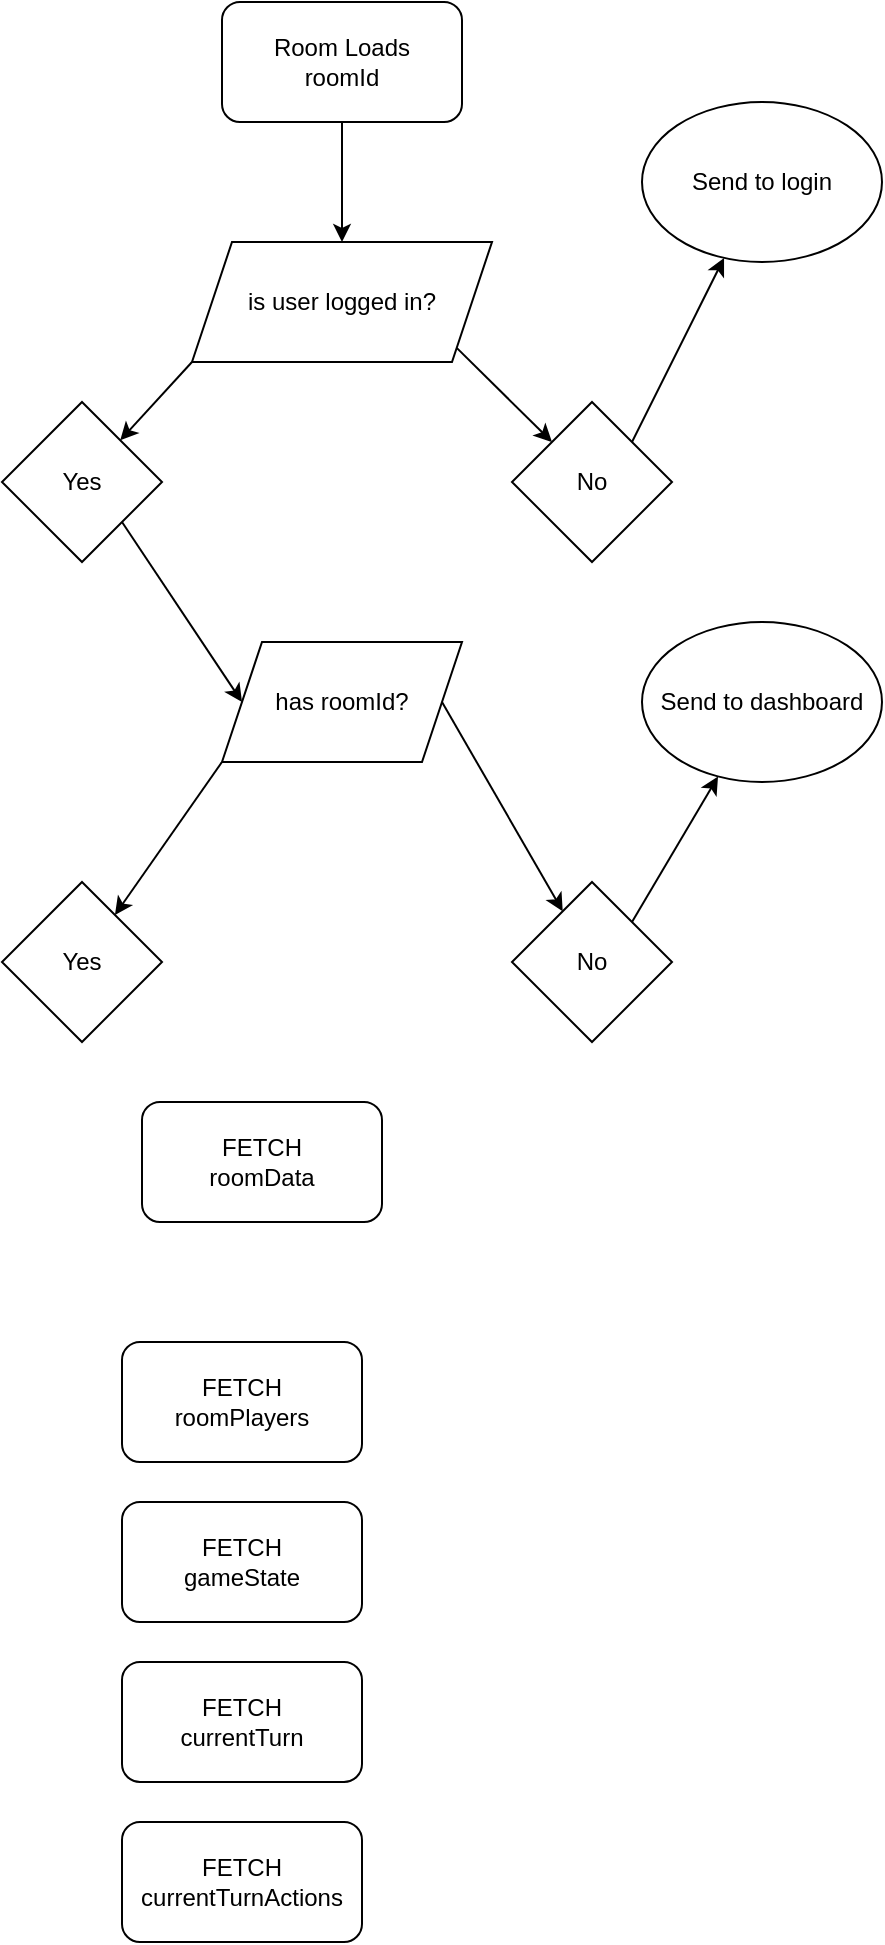 <mxfile>
    <diagram id="-zObxJhjK114fk8enrHn" name="Page-1">
        <mxGraphModel dx="744" dy="638" grid="1" gridSize="10" guides="1" tooltips="1" connect="1" arrows="1" fold="1" page="1" pageScale="1" pageWidth="850" pageHeight="1100" math="0" shadow="0">
            <root>
                <mxCell id="0"/>
                <mxCell id="1" parent="0"/>
                <mxCell id="8" style="edgeStyle=none;html=1;exitX=0.5;exitY=1;exitDx=0;exitDy=0;" edge="1" parent="1" source="3" target="6">
                    <mxGeometry relative="1" as="geometry"/>
                </mxCell>
                <mxCell id="3" value="Room Loads&lt;br&gt;roomId" style="rounded=1;whiteSpace=wrap;html=1;" vertex="1" parent="1">
                    <mxGeometry x="200" y="60" width="120" height="60" as="geometry"/>
                </mxCell>
                <mxCell id="12" style="edgeStyle=none;html=1;exitX=0;exitY=1;exitDx=0;exitDy=0;" edge="1" parent="1" source="6" target="10">
                    <mxGeometry relative="1" as="geometry"/>
                </mxCell>
                <mxCell id="13" style="edgeStyle=none;html=1;exitX=1;exitY=1;exitDx=0;exitDy=0;entryX=0;entryY=0;entryDx=0;entryDy=0;" edge="1" parent="1" source="6" target="9">
                    <mxGeometry relative="1" as="geometry"/>
                </mxCell>
                <mxCell id="6" value="is user logged in?" style="shape=parallelogram;perimeter=parallelogramPerimeter;whiteSpace=wrap;html=1;fixedSize=1;" vertex="1" parent="1">
                    <mxGeometry x="185" y="180" width="150" height="60" as="geometry"/>
                </mxCell>
                <mxCell id="17" style="edgeStyle=none;html=1;exitX=1;exitY=0;exitDx=0;exitDy=0;" edge="1" parent="1" source="9" target="16">
                    <mxGeometry relative="1" as="geometry"/>
                </mxCell>
                <mxCell id="9" value="No" style="rhombus;whiteSpace=wrap;html=1;" vertex="1" parent="1">
                    <mxGeometry x="345" y="260" width="80" height="80" as="geometry"/>
                </mxCell>
                <mxCell id="19" style="edgeStyle=none;html=1;exitX=1;exitY=1;exitDx=0;exitDy=0;entryX=0;entryY=0.5;entryDx=0;entryDy=0;" edge="1" parent="1" source="10" target="18">
                    <mxGeometry relative="1" as="geometry"/>
                </mxCell>
                <mxCell id="10" value="Yes" style="rhombus;whiteSpace=wrap;html=1;" vertex="1" parent="1">
                    <mxGeometry x="90" y="260" width="80" height="80" as="geometry"/>
                </mxCell>
                <mxCell id="16" value="Send to login" style="ellipse;whiteSpace=wrap;html=1;" vertex="1" parent="1">
                    <mxGeometry x="410" y="110" width="120" height="80" as="geometry"/>
                </mxCell>
                <mxCell id="22" style="edgeStyle=none;html=1;exitX=1;exitY=0.5;exitDx=0;exitDy=0;" edge="1" parent="1" source="18" target="20">
                    <mxGeometry relative="1" as="geometry"/>
                </mxCell>
                <mxCell id="24" style="edgeStyle=none;html=1;exitX=0;exitY=1;exitDx=0;exitDy=0;" edge="1" parent="1" source="18" target="21">
                    <mxGeometry relative="1" as="geometry"/>
                </mxCell>
                <mxCell id="18" value="has roomId?" style="shape=parallelogram;perimeter=parallelogramPerimeter;whiteSpace=wrap;html=1;fixedSize=1;" vertex="1" parent="1">
                    <mxGeometry x="200" y="380" width="120" height="60" as="geometry"/>
                </mxCell>
                <mxCell id="26" style="edgeStyle=none;html=1;exitX=1;exitY=0;exitDx=0;exitDy=0;" edge="1" parent="1" source="20" target="25">
                    <mxGeometry relative="1" as="geometry"/>
                </mxCell>
                <mxCell id="20" value="No" style="rhombus;whiteSpace=wrap;html=1;" vertex="1" parent="1">
                    <mxGeometry x="345" y="500" width="80" height="80" as="geometry"/>
                </mxCell>
                <mxCell id="21" value="Yes" style="rhombus;whiteSpace=wrap;html=1;" vertex="1" parent="1">
                    <mxGeometry x="90" y="500" width="80" height="80" as="geometry"/>
                </mxCell>
                <mxCell id="25" value="Send to dashboard" style="ellipse;whiteSpace=wrap;html=1;" vertex="1" parent="1">
                    <mxGeometry x="410" y="370" width="120" height="80" as="geometry"/>
                </mxCell>
                <mxCell id="27" value="FETCH&lt;br&gt;roomData" style="rounded=1;whiteSpace=wrap;html=1;" vertex="1" parent="1">
                    <mxGeometry x="160" y="610" width="120" height="60" as="geometry"/>
                </mxCell>
                <mxCell id="28" value="FETCH&lt;br&gt;currentTurn" style="rounded=1;whiteSpace=wrap;html=1;" vertex="1" parent="1">
                    <mxGeometry x="150" y="890" width="120" height="60" as="geometry"/>
                </mxCell>
                <mxCell id="29" value="FETCH&lt;br&gt;gameState" style="rounded=1;whiteSpace=wrap;html=1;" vertex="1" parent="1">
                    <mxGeometry x="150" y="810" width="120" height="60" as="geometry"/>
                </mxCell>
                <mxCell id="30" value="FETCH&lt;br&gt;roomPlayers" style="rounded=1;whiteSpace=wrap;html=1;" vertex="1" parent="1">
                    <mxGeometry x="150" y="730" width="120" height="60" as="geometry"/>
                </mxCell>
                <mxCell id="31" value="FETCH&lt;br&gt;currentTurnActions" style="rounded=1;whiteSpace=wrap;html=1;" vertex="1" parent="1">
                    <mxGeometry x="150" y="970" width="120" height="60" as="geometry"/>
                </mxCell>
            </root>
        </mxGraphModel>
    </diagram>
</mxfile>